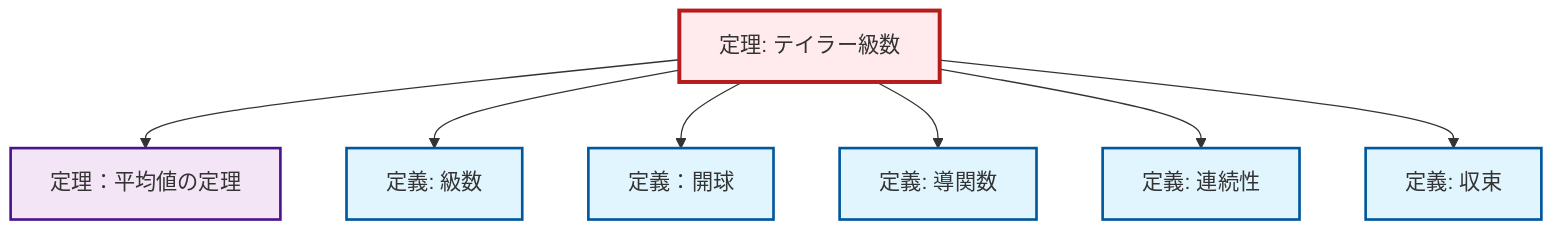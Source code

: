 graph TD
    classDef definition fill:#e1f5fe,stroke:#01579b,stroke-width:2px
    classDef theorem fill:#f3e5f5,stroke:#4a148c,stroke-width:2px
    classDef axiom fill:#fff3e0,stroke:#e65100,stroke-width:2px
    classDef example fill:#e8f5e9,stroke:#1b5e20,stroke-width:2px
    classDef current fill:#ffebee,stroke:#b71c1c,stroke-width:3px
    def-open-ball["定義：開球"]:::definition
    def-derivative["定義: 導関数"]:::definition
    thm-mean-value["定理：平均値の定理"]:::theorem
    def-convergence["定義: 収束"]:::definition
    def-series["定義: 級数"]:::definition
    def-continuity["定義: 連続性"]:::definition
    thm-taylor-series["定理: テイラー級数"]:::theorem
    thm-taylor-series --> thm-mean-value
    thm-taylor-series --> def-series
    thm-taylor-series --> def-open-ball
    thm-taylor-series --> def-derivative
    thm-taylor-series --> def-continuity
    thm-taylor-series --> def-convergence
    class thm-taylor-series current